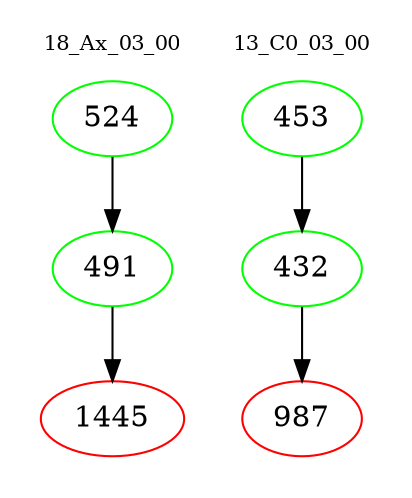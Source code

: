 digraph{
subgraph cluster_0 {
color = white
label = "18_Ax_03_00";
fontsize=10;
T0_524 [label="524", color="green"]
T0_524 -> T0_491 [color="black"]
T0_491 [label="491", color="green"]
T0_491 -> T0_1445 [color="black"]
T0_1445 [label="1445", color="red"]
}
subgraph cluster_1 {
color = white
label = "13_C0_03_00";
fontsize=10;
T1_453 [label="453", color="green"]
T1_453 -> T1_432 [color="black"]
T1_432 [label="432", color="green"]
T1_432 -> T1_987 [color="black"]
T1_987 [label="987", color="red"]
}
}
